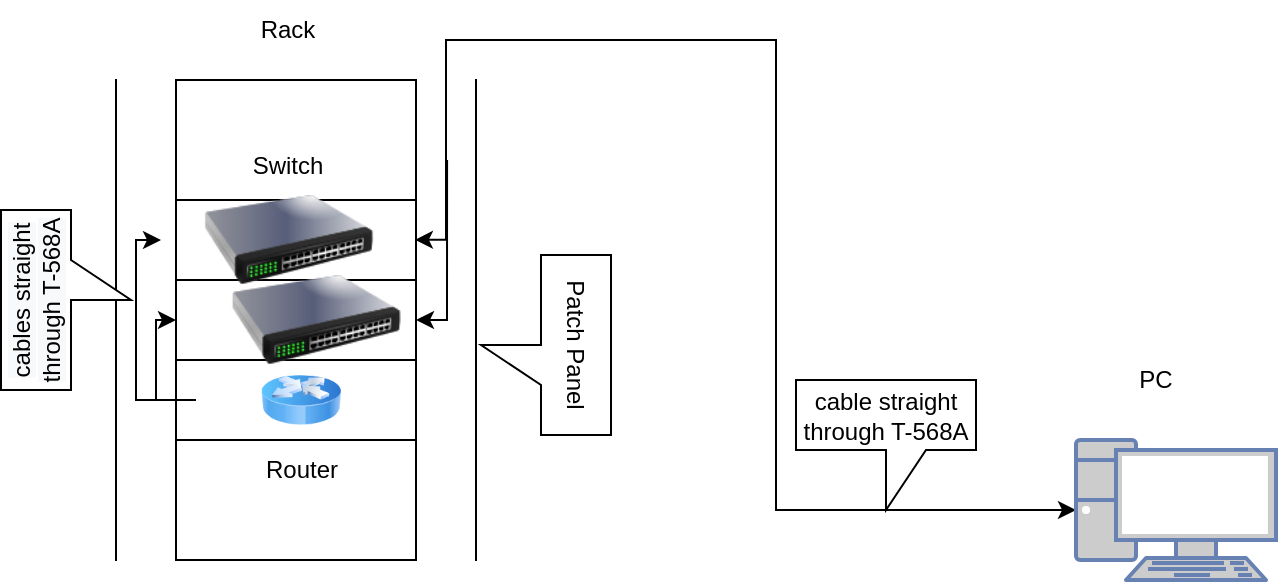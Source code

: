 <mxfile version="15.5.0" type="github">
  <diagram id="ofIy4a1B4PLeUsK3x_KP" name="Page-1">
    <mxGraphModel dx="764" dy="317" grid="1" gridSize="10" guides="1" tooltips="1" connect="1" arrows="1" fold="1" page="1" pageScale="1" pageWidth="850" pageHeight="1100" math="0" shadow="0">
      <root>
        <mxCell id="0" />
        <mxCell id="1" parent="0" />
        <mxCell id="HE1z0Es9Up_T4A8Xq26y-1" value="" style="shape=partialRectangle;whiteSpace=wrap;html=1;bottom=1;right=1;left=1;top=0;fillColor=none;routingCenterX=-0.5;" vertex="1" parent="1">
          <mxGeometry x="100" y="250" width="120" height="60" as="geometry" />
        </mxCell>
        <mxCell id="HE1z0Es9Up_T4A8Xq26y-2" value="" style="shape=partialRectangle;whiteSpace=wrap;html=1;left=0;right=0;fillColor=none;" vertex="1" parent="1">
          <mxGeometry x="100" y="210" width="120" height="40" as="geometry" />
        </mxCell>
        <mxCell id="HE1z0Es9Up_T4A8Xq26y-4" value="" style="shape=partialRectangle;whiteSpace=wrap;html=1;left=0;right=0;fillColor=none;" vertex="1" parent="1">
          <mxGeometry x="100" y="130" width="120" height="40" as="geometry" />
        </mxCell>
        <mxCell id="HE1z0Es9Up_T4A8Xq26y-5" value="" style="shape=partialRectangle;whiteSpace=wrap;html=1;left=0;right=0;fillColor=none;" vertex="1" parent="1">
          <mxGeometry x="100" y="170" width="120" height="40" as="geometry" />
        </mxCell>
        <mxCell id="HE1z0Es9Up_T4A8Xq26y-6" value="" style="shape=partialRectangle;whiteSpace=wrap;html=1;bottom=1;right=1;left=1;top=0;fillColor=none;routingCenterX=-0.5;rotation=-180;" vertex="1" parent="1">
          <mxGeometry x="100" y="70" width="120" height="60" as="geometry" />
        </mxCell>
        <mxCell id="HE1z0Es9Up_T4A8Xq26y-9" value="" style="shape=partialRectangle;whiteSpace=wrap;html=1;left=0;right=0;fillColor=none;rotation=90;" vertex="1" parent="1">
          <mxGeometry x="-35" y="175" width="240" height="30" as="geometry" />
        </mxCell>
        <mxCell id="HE1z0Es9Up_T4A8Xq26y-22" style="edgeStyle=orthogonalEdgeStyle;rounded=0;orthogonalLoop=1;jettySize=auto;html=1;fillColor=#003366;elbow=vertical;exitX=0;exitY=0.5;exitDx=0;exitDy=0;" edge="1" parent="1" source="HE1z0Es9Up_T4A8Xq26y-10" target="HE1z0Es9Up_T4A8Xq26y-16">
          <mxGeometry relative="1" as="geometry" />
        </mxCell>
        <mxCell id="HE1z0Es9Up_T4A8Xq26y-10" value="" style="shape=partialRectangle;whiteSpace=wrap;html=1;left=0;right=0;fillColor=none;rotation=90;" vertex="1" parent="1">
          <mxGeometry x="115" y="175" width="240" height="30" as="geometry" />
        </mxCell>
        <mxCell id="HE1z0Es9Up_T4A8Xq26y-16" value="" style="fontColor=#0066CC;verticalAlign=top;verticalLabelPosition=bottom;labelPosition=center;align=center;html=1;outlineConnect=0;fillColor=#CCCCCC;strokeColor=#6881B3;gradientColor=none;gradientDirection=north;strokeWidth=2;shape=mxgraph.networks.pc;" vertex="1" parent="1">
          <mxGeometry x="550" y="250" width="100" height="70" as="geometry" />
        </mxCell>
        <mxCell id="HE1z0Es9Up_T4A8Xq26y-17" value="" style="image;html=1;image=img/lib/clip_art/networking/Switch_128x128.png" vertex="1" parent="1">
          <mxGeometry x="92.5" y="127.5" width="127.5" height="45" as="geometry" />
        </mxCell>
        <mxCell id="HE1z0Es9Up_T4A8Xq26y-18" value="" style="image;html=1;image=img/lib/clip_art/networking/Switch_128x128.png" vertex="1" parent="1">
          <mxGeometry x="100" y="167.5" width="140" height="45" as="geometry" />
        </mxCell>
        <mxCell id="HE1z0Es9Up_T4A8Xq26y-20" style="edgeStyle=orthogonalEdgeStyle;rounded=0;orthogonalLoop=1;jettySize=auto;html=1;exitX=0;exitY=0.5;exitDx=0;exitDy=0;entryX=0;entryY=0.5;entryDx=0;entryDy=0;fillColor=#003366;" edge="1" parent="1" source="HE1z0Es9Up_T4A8Xq26y-19" target="HE1z0Es9Up_T4A8Xq26y-18">
          <mxGeometry relative="1" as="geometry" />
        </mxCell>
        <mxCell id="HE1z0Es9Up_T4A8Xq26y-21" style="edgeStyle=orthogonalEdgeStyle;rounded=0;orthogonalLoop=1;jettySize=auto;html=1;exitX=0;exitY=0.5;exitDx=0;exitDy=0;entryX=0;entryY=0.5;entryDx=0;entryDy=0;fillColor=#003366;" edge="1" parent="1" source="HE1z0Es9Up_T4A8Xq26y-19" target="HE1z0Es9Up_T4A8Xq26y-17">
          <mxGeometry relative="1" as="geometry">
            <Array as="points">
              <mxPoint x="80" y="230" />
              <mxPoint x="80" y="150" />
            </Array>
          </mxGeometry>
        </mxCell>
        <mxCell id="HE1z0Es9Up_T4A8Xq26y-19" value="" style="image;html=1;image=img/lib/clip_art/networking/Router_Icon_128x128.png" vertex="1" parent="1">
          <mxGeometry x="110" y="217.5" width="105" height="25" as="geometry" />
        </mxCell>
        <mxCell id="HE1z0Es9Up_T4A8Xq26y-23" style="edgeStyle=orthogonalEdgeStyle;rounded=0;orthogonalLoop=1;jettySize=auto;html=1;exitX=0;exitY=0.5;exitDx=0;exitDy=0;fillColor=#003366;entryX=0.333;entryY=1.018;entryDx=0;entryDy=0;entryPerimeter=0;" edge="1" parent="1" source="HE1z0Es9Up_T4A8Xq26y-10" target="HE1z0Es9Up_T4A8Xq26y-10">
          <mxGeometry relative="1" as="geometry">
            <Array as="points">
              <mxPoint x="235" y="150" />
            </Array>
          </mxGeometry>
        </mxCell>
        <mxCell id="HE1z0Es9Up_T4A8Xq26y-24" style="edgeStyle=orthogonalEdgeStyle;rounded=0;orthogonalLoop=1;jettySize=auto;html=1;exitX=0;exitY=0.5;exitDx=0;exitDy=0;fillColor=#003366;entryX=0.333;entryY=1.018;entryDx=0;entryDy=0;entryPerimeter=0;" edge="1" parent="1">
          <mxGeometry relative="1" as="geometry">
            <mxPoint x="235.54" y="110.04" as="sourcePoint" />
            <mxPoint x="220.0" y="189.96" as="targetPoint" />
            <Array as="points">
              <mxPoint x="235.54" y="190.04" />
            </Array>
          </mxGeometry>
        </mxCell>
        <mxCell id="HE1z0Es9Up_T4A8Xq26y-26" value="Rack" style="text;html=1;strokeColor=none;fillColor=none;align=center;verticalAlign=middle;whiteSpace=wrap;rounded=0;" vertex="1" parent="1">
          <mxGeometry x="126.25" y="30" width="60" height="30" as="geometry" />
        </mxCell>
        <mxCell id="HE1z0Es9Up_T4A8Xq26y-28" value="PC" style="text;html=1;strokeColor=none;fillColor=none;align=center;verticalAlign=middle;whiteSpace=wrap;rounded=0;" vertex="1" parent="1">
          <mxGeometry x="560" y="205" width="60" height="30" as="geometry" />
        </mxCell>
        <mxCell id="HE1z0Es9Up_T4A8Xq26y-29" value="Switch&lt;span style=&quot;color: rgba(0 , 0 , 0 , 0) ; font-family: monospace ; font-size: 0px&quot;&gt;%3CmxGraphModel%3E%3Croot%3E%3CmxCell%20id%3D%220%22%2F%3E%3CmxCell%20id%3D%221%22%20parent%3D%220%22%2F%3E%3CmxCell%20id%3D%222%22%20value%3D%22Rack%22%20style%3D%22text%3Bhtml%3D1%3BstrokeColor%3Dnone%3BfillColor%3Dnone%3Balign%3Dcenter%3BverticalAlign%3Dmiddle%3BwhiteSpace%3Dwrap%3Brounded%3D0%3B%22%20vertex%3D%221%22%20parent%3D%221%22%3E%3CmxGeometry%20x%3D%22126.25%22%20y%3D%2230%22%20width%3D%2260%22%20height%3D%2230%22%20as%3D%22geometry%22%2F%3E%3C%2FmxCell%3E%3C%2Froot%3E%3C%2FmxGraphModel%3E&lt;/span&gt;" style="text;html=1;strokeColor=none;fillColor=none;align=center;verticalAlign=middle;whiteSpace=wrap;rounded=0;" vertex="1" parent="1">
          <mxGeometry x="126.25" y="97.5" width="60" height="30" as="geometry" />
        </mxCell>
        <mxCell id="HE1z0Es9Up_T4A8Xq26y-30" value="Router" style="text;html=1;strokeColor=none;fillColor=none;align=center;verticalAlign=middle;whiteSpace=wrap;rounded=0;" vertex="1" parent="1">
          <mxGeometry x="132.5" y="250" width="60" height="30" as="geometry" />
        </mxCell>
        <mxCell id="HE1z0Es9Up_T4A8Xq26y-31" value="cable straight through T-568A" style="shape=callout;whiteSpace=wrap;html=1;perimeter=calloutPerimeter;" vertex="1" parent="1">
          <mxGeometry x="410" y="220" width="90" height="65" as="geometry" />
        </mxCell>
        <mxCell id="HE1z0Es9Up_T4A8Xq26y-32" value="Patch Panel" style="shape=callout;whiteSpace=wrap;html=1;perimeter=calloutPerimeter;rotation=90;" vertex="1" parent="1">
          <mxGeometry x="240" y="170" width="90" height="65" as="geometry" />
        </mxCell>
        <mxCell id="HE1z0Es9Up_T4A8Xq26y-33" value="&lt;span style=&quot;background-color: rgb(248 , 249 , 250)&quot;&gt;cables straight through T-568A&lt;/span&gt;" style="shape=callout;whiteSpace=wrap;html=1;perimeter=calloutPerimeter;rotation=-90;" vertex="1" parent="1">
          <mxGeometry y="147.5" width="90" height="65" as="geometry" />
        </mxCell>
      </root>
    </mxGraphModel>
  </diagram>
</mxfile>
